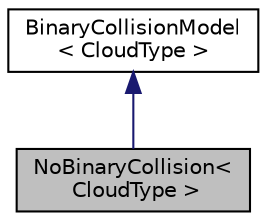 digraph "NoBinaryCollision&lt; CloudType &gt;"
{
  bgcolor="transparent";
  edge [fontname="Helvetica",fontsize="10",labelfontname="Helvetica",labelfontsize="10"];
  node [fontname="Helvetica",fontsize="10",shape=record];
  Node0 [label="NoBinaryCollision\<\l CloudType \>",height=0.2,width=0.4,color="black", fillcolor="grey75", style="filled", fontcolor="black"];
  Node1 -> Node0 [dir="back",color="midnightblue",fontsize="10",style="solid",fontname="Helvetica"];
  Node1 [label="BinaryCollisionModel\l\< CloudType \>",height=0.2,width=0.4,color="black",URL="$a24801.html",tooltip="Templated DSMC particle collision class. "];
}
